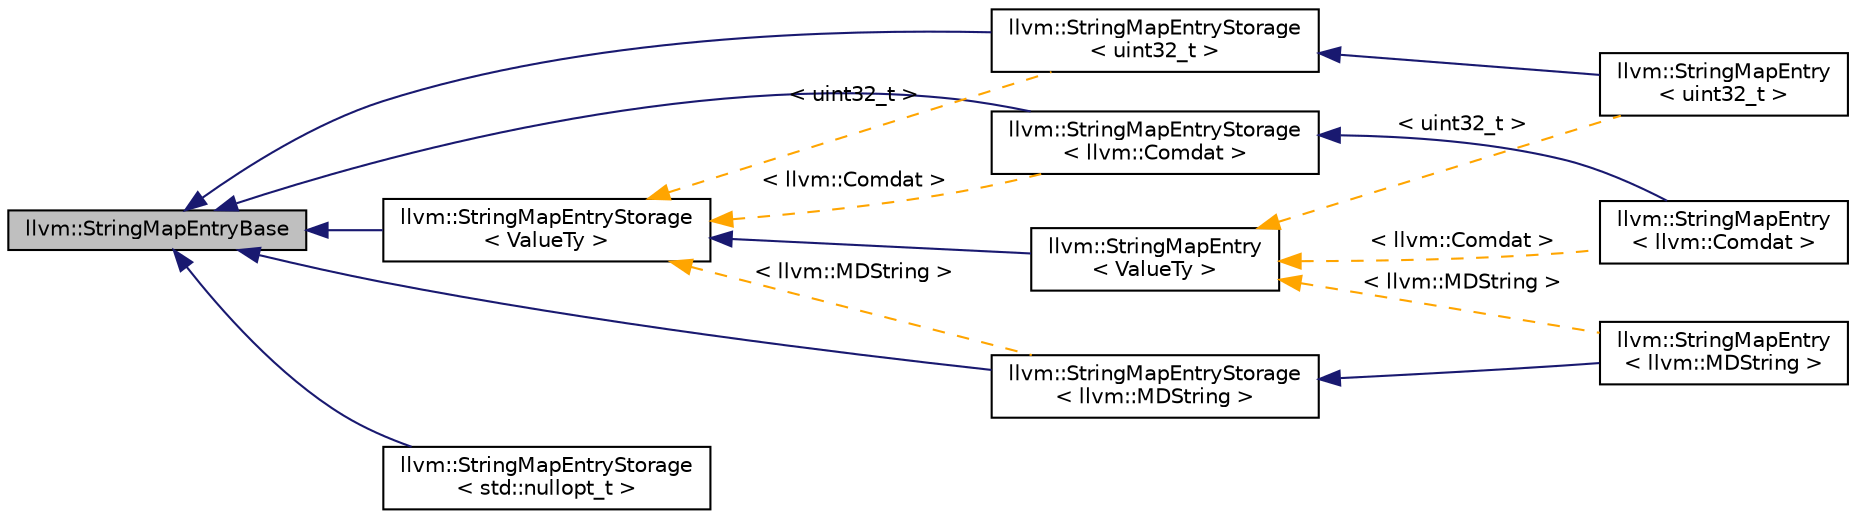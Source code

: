 digraph "llvm::StringMapEntryBase"
{
 // LATEX_PDF_SIZE
  bgcolor="transparent";
  edge [fontname="Helvetica",fontsize="10",labelfontname="Helvetica",labelfontsize="10"];
  node [fontname="Helvetica",fontsize="10",shape=record];
  rankdir="LR";
  Node1 [label="llvm::StringMapEntryBase",height=0.2,width=0.4,color="black", fillcolor="grey75", style="filled", fontcolor="black",tooltip="StringMapEntryBase - Shared base class of StringMapEntry instances."];
  Node1 -> Node2 [dir="back",color="midnightblue",fontsize="10",style="solid",fontname="Helvetica"];
  Node2 [label="llvm::StringMapEntryStorage\l\< ValueTy \>",height=0.2,width=0.4,color="black",URL="$classllvm_1_1StringMapEntryStorage.html",tooltip="StringMapEntryStorage - Holds the value in a StringMapEntry."];
  Node2 -> Node3 [dir="back",color="midnightblue",fontsize="10",style="solid",fontname="Helvetica"];
  Node3 [label="llvm::StringMapEntry\l\< ValueTy \>",height=0.2,width=0.4,color="black",URL="$classllvm_1_1StringMapEntry.html",tooltip="StringMapEntry - This is used to represent one value that is inserted into a StringMap."];
  Node3 -> Node4 [dir="back",color="orange",fontsize="10",style="dashed",label=" \< uint32_t \>" ,fontname="Helvetica"];
  Node4 [label="llvm::StringMapEntry\l\< uint32_t \>",height=0.2,width=0.4,color="black",URL="$classllvm_1_1StringMapEntry.html",tooltip=" "];
  Node3 -> Node5 [dir="back",color="orange",fontsize="10",style="dashed",label=" \< llvm::MDString \>" ,fontname="Helvetica"];
  Node5 [label="llvm::StringMapEntry\l\< llvm::MDString \>",height=0.2,width=0.4,color="black",URL="$classllvm_1_1StringMapEntry.html",tooltip=" "];
  Node3 -> Node6 [dir="back",color="orange",fontsize="10",style="dashed",label=" \< llvm::Comdat \>" ,fontname="Helvetica"];
  Node6 [label="llvm::StringMapEntry\l\< llvm::Comdat \>",height=0.2,width=0.4,color="black",URL="$classllvm_1_1StringMapEntry.html",tooltip=" "];
  Node2 -> Node7 [dir="back",color="orange",fontsize="10",style="dashed",label=" \< uint32_t \>" ,fontname="Helvetica"];
  Node7 [label="llvm::StringMapEntryStorage\l\< uint32_t \>",height=0.2,width=0.4,color="black",URL="$classllvm_1_1StringMapEntryStorage.html",tooltip=" "];
  Node7 -> Node4 [dir="back",color="midnightblue",fontsize="10",style="solid",fontname="Helvetica"];
  Node2 -> Node8 [dir="back",color="orange",fontsize="10",style="dashed",label=" \< llvm::MDString \>" ,fontname="Helvetica"];
  Node8 [label="llvm::StringMapEntryStorage\l\< llvm::MDString \>",height=0.2,width=0.4,color="black",URL="$classllvm_1_1StringMapEntryStorage.html",tooltip=" "];
  Node8 -> Node5 [dir="back",color="midnightblue",fontsize="10",style="solid",fontname="Helvetica"];
  Node2 -> Node9 [dir="back",color="orange",fontsize="10",style="dashed",label=" \< llvm::Comdat \>" ,fontname="Helvetica"];
  Node9 [label="llvm::StringMapEntryStorage\l\< llvm::Comdat \>",height=0.2,width=0.4,color="black",URL="$classllvm_1_1StringMapEntryStorage.html",tooltip=" "];
  Node9 -> Node6 [dir="back",color="midnightblue",fontsize="10",style="solid",fontname="Helvetica"];
  Node1 -> Node10 [dir="back",color="midnightblue",fontsize="10",style="solid",fontname="Helvetica"];
  Node10 [label="llvm::StringMapEntryStorage\l\< std::nullopt_t \>",height=0.2,width=0.4,color="black",URL="$classllvm_1_1StringMapEntryStorage_3_01std_1_1nullopt__t_01_4.html",tooltip=" "];
  Node1 -> Node9 [dir="back",color="midnightblue",fontsize="10",style="solid",fontname="Helvetica"];
  Node1 -> Node8 [dir="back",color="midnightblue",fontsize="10",style="solid",fontname="Helvetica"];
  Node1 -> Node7 [dir="back",color="midnightblue",fontsize="10",style="solid",fontname="Helvetica"];
}
